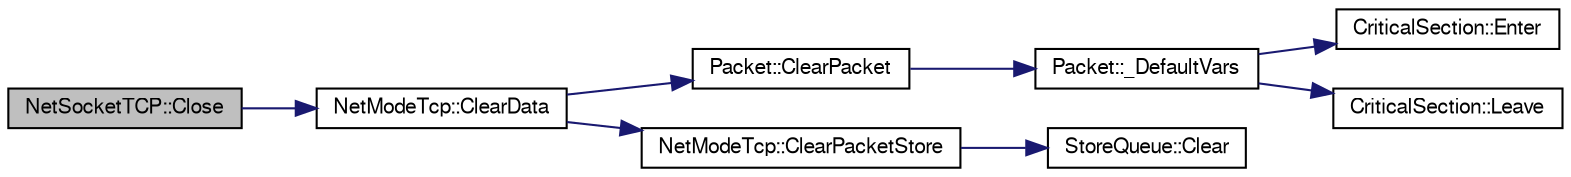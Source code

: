 digraph G
{
  edge [fontname="FreeSans",fontsize="10",labelfontname="FreeSans",labelfontsize="10"];
  node [fontname="FreeSans",fontsize="10",shape=record];
  rankdir=LR;
  Node1 [label="NetSocketTCP::Close",height=0.2,width=0.4,color="black", fillcolor="grey75", style="filled" fontcolor="black"];
  Node1 -> Node2 [color="midnightblue",fontsize="10",style="solid",fontname="FreeSans"];
  Node2 [label="NetModeTcp::ClearData",height=0.2,width=0.4,color="black", fillcolor="white", style="filled",URL="$class_net_mode_tcp.html#a4085cc53d5c59a3185c9596293b86766"];
  Node2 -> Node3 [color="midnightblue",fontsize="10",style="solid",fontname="FreeSans"];
  Node3 [label="Packet::ClearPacket",height=0.2,width=0.4,color="black", fillcolor="white", style="filled",URL="$class_packet.html#a3752c0fb6d3de548e56583af6b7d5dbe"];
  Node3 -> Node4 [color="midnightblue",fontsize="10",style="solid",fontname="FreeSans"];
  Node4 [label="Packet::_DefaultVars",height=0.2,width=0.4,color="black", fillcolor="white", style="filled",URL="$class_packet.html#abc3d3ae32845a645edbe4bcd8fa3bc5f"];
  Node4 -> Node5 [color="midnightblue",fontsize="10",style="solid",fontname="FreeSans"];
  Node5 [label="CriticalSection::Enter",height=0.2,width=0.4,color="black", fillcolor="white", style="filled",URL="$class_critical_section.html#a509be5342b2f07ae06e1af5d9e08b871"];
  Node4 -> Node6 [color="midnightblue",fontsize="10",style="solid",fontname="FreeSans"];
  Node6 [label="CriticalSection::Leave",height=0.2,width=0.4,color="black", fillcolor="white", style="filled",URL="$class_critical_section.html#a6fa0931385f066492f31fc98e3fca657"];
  Node2 -> Node7 [color="midnightblue",fontsize="10",style="solid",fontname="FreeSans"];
  Node7 [label="NetModeTcp::ClearPacketStore",height=0.2,width=0.4,color="black", fillcolor="white", style="filled",URL="$class_net_mode_tcp.html#adee8f5163c002823728135079de631d8"];
  Node7 -> Node8 [color="midnightblue",fontsize="10",style="solid",fontname="FreeSans"];
  Node8 [label="StoreQueue::Clear",height=0.2,width=0.4,color="black", fillcolor="white", style="filled",URL="$class_store_queue.html#a195dbfce72c03cf2fb1d43ad4c613574"];
}
